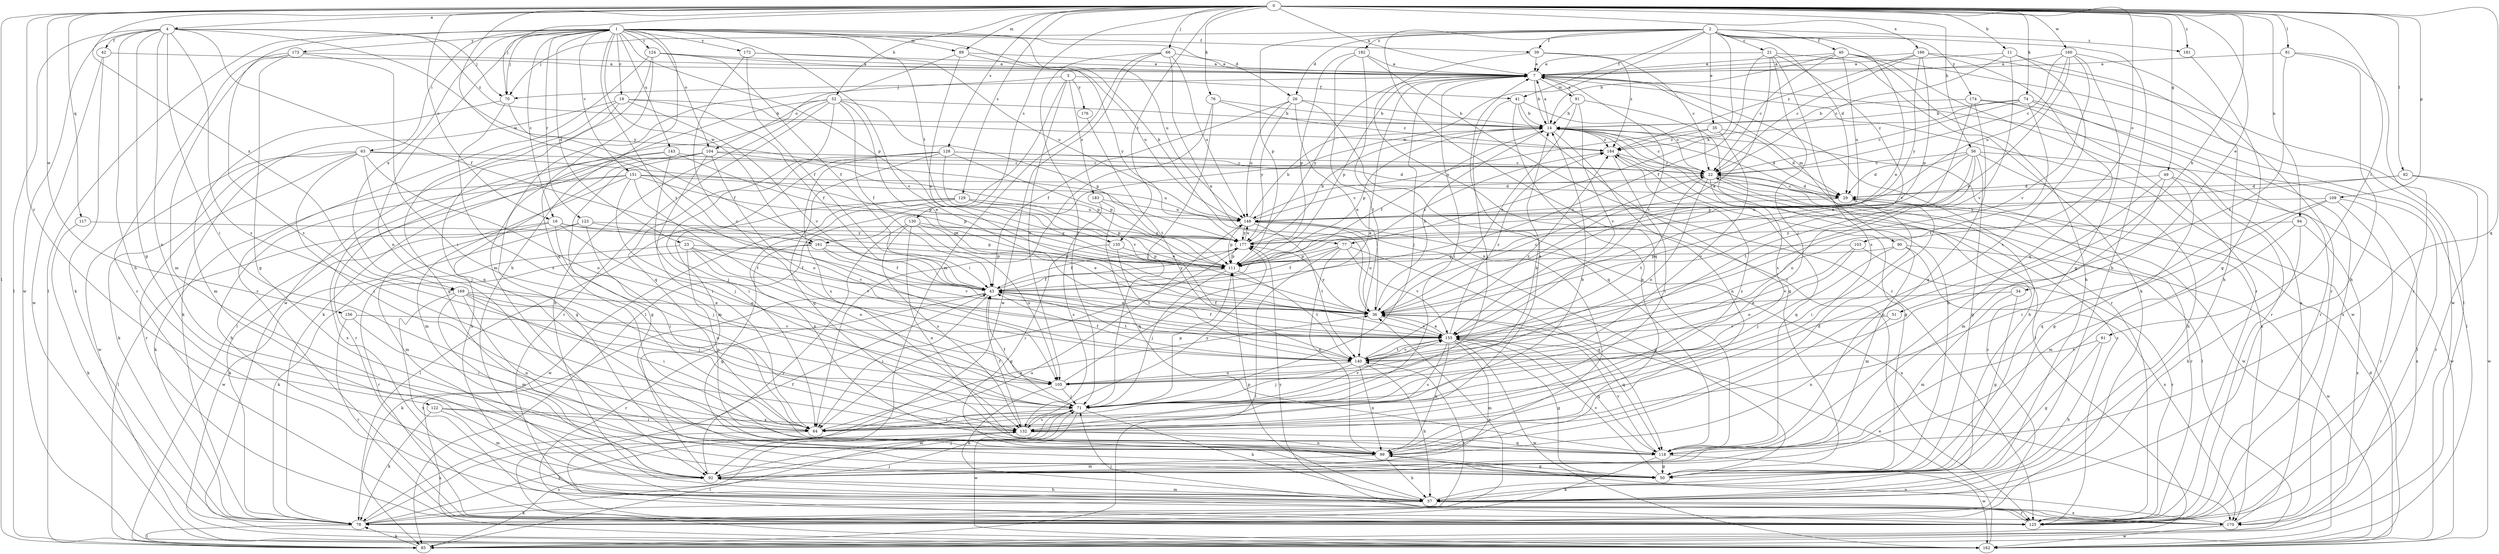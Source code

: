 strict digraph  {
0;
1;
2;
3;
4;
7;
11;
14;
16;
18;
21;
22;
23;
26;
29;
34;
35;
36;
39;
40;
41;
42;
43;
49;
50;
51;
52;
56;
57;
61;
63;
64;
66;
70;
71;
74;
76;
77;
78;
81;
82;
85;
89;
90;
91;
92;
94;
99;
103;
104;
105;
109;
111;
117;
118;
122;
123;
124;
125;
128;
129;
130;
132;
135;
140;
143;
148;
151;
155;
156;
160;
161;
162;
166;
169;
170;
172;
173;
174;
176;
177;
181;
182;
183;
184;
0 -> 4  [label=a];
0 -> 7  [label=a];
0 -> 11  [label=b];
0 -> 16  [label=c];
0 -> 34  [label=e];
0 -> 49  [label=g];
0 -> 51  [label=h];
0 -> 52  [label=h];
0 -> 56  [label=h];
0 -> 61  [label=i];
0 -> 66  [label=j];
0 -> 70  [label=j];
0 -> 74  [label=k];
0 -> 76  [label=k];
0 -> 81  [label=l];
0 -> 82  [label=l];
0 -> 85  [label=l];
0 -> 89  [label=m];
0 -> 94  [label=n];
0 -> 103  [label=o];
0 -> 109  [label=p];
0 -> 117  [label=q];
0 -> 118  [label=q];
0 -> 122  [label=r];
0 -> 128  [label=s];
0 -> 129  [label=s];
0 -> 130  [label=s];
0 -> 135  [label=t];
0 -> 156  [label=w];
0 -> 160  [label=w];
0 -> 161  [label=w];
0 -> 166  [label=x];
0 -> 169  [label=x];
0 -> 181  [label=z];
1 -> 16  [label=c];
1 -> 18  [label=c];
1 -> 23  [label=d];
1 -> 26  [label=d];
1 -> 39  [label=f];
1 -> 57  [label=h];
1 -> 63  [label=i];
1 -> 70  [label=j];
1 -> 77  [label=k];
1 -> 85  [label=l];
1 -> 89  [label=m];
1 -> 99  [label=n];
1 -> 104  [label=o];
1 -> 111  [label=p];
1 -> 123  [label=r];
1 -> 124  [label=r];
1 -> 132  [label=s];
1 -> 135  [label=t];
1 -> 140  [label=t];
1 -> 143  [label=u];
1 -> 148  [label=u];
1 -> 151  [label=v];
1 -> 155  [label=v];
1 -> 161  [label=w];
1 -> 169  [label=x];
1 -> 172  [label=y];
1 -> 173  [label=y];
2 -> 21  [label=c];
2 -> 26  [label=d];
2 -> 29  [label=d];
2 -> 35  [label=e];
2 -> 36  [label=e];
2 -> 39  [label=f];
2 -> 40  [label=f];
2 -> 41  [label=f];
2 -> 57  [label=h];
2 -> 70  [label=j];
2 -> 77  [label=k];
2 -> 111  [label=p];
2 -> 125  [label=r];
2 -> 161  [label=w];
2 -> 174  [label=y];
2 -> 181  [label=z];
2 -> 182  [label=z];
3 -> 41  [label=f];
3 -> 85  [label=l];
3 -> 104  [label=o];
3 -> 105  [label=o];
3 -> 176  [label=y];
3 -> 183  [label=z];
4 -> 42  [label=f];
4 -> 43  [label=f];
4 -> 50  [label=g];
4 -> 57  [label=h];
4 -> 64  [label=i];
4 -> 70  [label=j];
4 -> 85  [label=l];
4 -> 99  [label=n];
4 -> 132  [label=s];
4 -> 162  [label=w];
4 -> 177  [label=y];
4 -> 184  [label=z];
7 -> 14  [label=b];
7 -> 64  [label=i];
7 -> 70  [label=j];
7 -> 71  [label=j];
7 -> 90  [label=m];
7 -> 91  [label=m];
7 -> 111  [label=p];
7 -> 125  [label=r];
7 -> 155  [label=v];
7 -> 162  [label=w];
7 -> 177  [label=y];
11 -> 7  [label=a];
11 -> 22  [label=c];
11 -> 57  [label=h];
11 -> 132  [label=s];
11 -> 155  [label=v];
14 -> 7  [label=a];
14 -> 22  [label=c];
14 -> 29  [label=d];
14 -> 43  [label=f];
14 -> 85  [label=l];
14 -> 99  [label=n];
14 -> 111  [label=p];
14 -> 170  [label=x];
14 -> 184  [label=z];
16 -> 71  [label=j];
16 -> 78  [label=k];
16 -> 92  [label=m];
16 -> 105  [label=o];
16 -> 111  [label=p];
16 -> 177  [label=y];
18 -> 14  [label=b];
18 -> 43  [label=f];
18 -> 50  [label=g];
18 -> 78  [label=k];
18 -> 99  [label=n];
18 -> 155  [label=v];
21 -> 7  [label=a];
21 -> 36  [label=e];
21 -> 43  [label=f];
21 -> 71  [label=j];
21 -> 78  [label=k];
21 -> 132  [label=s];
21 -> 155  [label=v];
22 -> 29  [label=d];
22 -> 85  [label=l];
22 -> 105  [label=o];
22 -> 118  [label=q];
22 -> 140  [label=t];
22 -> 162  [label=w];
23 -> 43  [label=f];
23 -> 78  [label=k];
23 -> 99  [label=n];
23 -> 105  [label=o];
23 -> 111  [label=p];
23 -> 155  [label=v];
26 -> 14  [label=b];
26 -> 36  [label=e];
26 -> 43  [label=f];
26 -> 118  [label=q];
26 -> 148  [label=u];
26 -> 177  [label=y];
29 -> 22  [label=c];
29 -> 64  [label=i];
29 -> 125  [label=r];
29 -> 148  [label=u];
34 -> 36  [label=e];
34 -> 50  [label=g];
34 -> 92  [label=m];
35 -> 29  [label=d];
35 -> 105  [label=o];
35 -> 148  [label=u];
35 -> 184  [label=z];
36 -> 14  [label=b];
36 -> 22  [label=c];
36 -> 43  [label=f];
36 -> 118  [label=q];
36 -> 148  [label=u];
36 -> 155  [label=v];
36 -> 177  [label=y];
39 -> 7  [label=a];
39 -> 22  [label=c];
39 -> 118  [label=q];
39 -> 184  [label=z];
40 -> 7  [label=a];
40 -> 14  [label=b];
40 -> 22  [label=c];
40 -> 57  [label=h];
40 -> 125  [label=r];
40 -> 148  [label=u];
40 -> 162  [label=w];
41 -> 14  [label=b];
41 -> 22  [label=c];
41 -> 50  [label=g];
41 -> 71  [label=j];
41 -> 99  [label=n];
42 -> 7  [label=a];
42 -> 78  [label=k];
42 -> 162  [label=w];
43 -> 36  [label=e];
43 -> 64  [label=i];
43 -> 78  [label=k];
43 -> 125  [label=r];
43 -> 140  [label=t];
43 -> 177  [label=y];
49 -> 29  [label=d];
49 -> 50  [label=g];
49 -> 92  [label=m];
49 -> 99  [label=n];
49 -> 162  [label=w];
50 -> 14  [label=b];
50 -> 155  [label=v];
51 -> 99  [label=n];
51 -> 155  [label=v];
52 -> 14  [label=b];
52 -> 36  [label=e];
52 -> 43  [label=f];
52 -> 57  [label=h];
52 -> 78  [label=k];
52 -> 85  [label=l];
52 -> 111  [label=p];
52 -> 118  [label=q];
52 -> 125  [label=r];
56 -> 22  [label=c];
56 -> 29  [label=d];
56 -> 50  [label=g];
56 -> 57  [label=h];
56 -> 85  [label=l];
56 -> 105  [label=o];
56 -> 111  [label=p];
56 -> 140  [label=t];
57 -> 14  [label=b];
57 -> 78  [label=k];
57 -> 92  [label=m];
57 -> 111  [label=p];
57 -> 125  [label=r];
57 -> 170  [label=x];
61 -> 50  [label=g];
61 -> 57  [label=h];
61 -> 140  [label=t];
63 -> 22  [label=c];
63 -> 64  [label=i];
63 -> 71  [label=j];
63 -> 78  [label=k];
63 -> 105  [label=o];
63 -> 111  [label=p];
63 -> 125  [label=r];
63 -> 162  [label=w];
64 -> 14  [label=b];
64 -> 36  [label=e];
64 -> 78  [label=k];
66 -> 7  [label=a];
66 -> 36  [label=e];
66 -> 71  [label=j];
66 -> 92  [label=m];
66 -> 148  [label=u];
66 -> 162  [label=w];
70 -> 43  [label=f];
70 -> 92  [label=m];
70 -> 132  [label=s];
71 -> 14  [label=b];
71 -> 43  [label=f];
71 -> 57  [label=h];
71 -> 64  [label=i];
71 -> 92  [label=m];
71 -> 111  [label=p];
71 -> 132  [label=s];
71 -> 155  [label=v];
71 -> 162  [label=w];
74 -> 14  [label=b];
74 -> 22  [label=c];
74 -> 85  [label=l];
74 -> 125  [label=r];
74 -> 140  [label=t];
74 -> 184  [label=z];
76 -> 14  [label=b];
76 -> 64  [label=i];
76 -> 71  [label=j];
76 -> 184  [label=z];
77 -> 43  [label=f];
77 -> 85  [label=l];
77 -> 99  [label=n];
77 -> 111  [label=p];
77 -> 118  [label=q];
77 -> 155  [label=v];
78 -> 22  [label=c];
78 -> 36  [label=e];
78 -> 71  [label=j];
78 -> 85  [label=l];
78 -> 132  [label=s];
78 -> 140  [label=t];
78 -> 148  [label=u];
81 -> 7  [label=a];
81 -> 57  [label=h];
81 -> 125  [label=r];
81 -> 140  [label=t];
82 -> 29  [label=d];
82 -> 125  [label=r];
82 -> 162  [label=w];
82 -> 177  [label=y];
85 -> 78  [label=k];
85 -> 132  [label=s];
89 -> 7  [label=a];
89 -> 36  [label=e];
89 -> 92  [label=m];
89 -> 177  [label=y];
90 -> 71  [label=j];
90 -> 92  [label=m];
90 -> 111  [label=p];
90 -> 162  [label=w];
90 -> 170  [label=x];
91 -> 7  [label=a];
91 -> 14  [label=b];
91 -> 36  [label=e];
91 -> 132  [label=s];
91 -> 155  [label=v];
92 -> 43  [label=f];
92 -> 57  [label=h];
92 -> 71  [label=j];
94 -> 57  [label=h];
94 -> 92  [label=m];
94 -> 170  [label=x];
94 -> 177  [label=y];
99 -> 29  [label=d];
99 -> 50  [label=g];
99 -> 57  [label=h];
99 -> 92  [label=m];
103 -> 105  [label=o];
103 -> 111  [label=p];
103 -> 125  [label=r];
103 -> 155  [label=v];
104 -> 22  [label=c];
104 -> 50  [label=g];
104 -> 57  [label=h];
104 -> 64  [label=i];
104 -> 105  [label=o];
104 -> 111  [label=p];
104 -> 125  [label=r];
105 -> 7  [label=a];
105 -> 57  [label=h];
105 -> 71  [label=j];
109 -> 64  [label=i];
109 -> 118  [label=q];
109 -> 125  [label=r];
109 -> 148  [label=u];
109 -> 170  [label=x];
111 -> 43  [label=f];
111 -> 71  [label=j];
111 -> 140  [label=t];
111 -> 184  [label=z];
117 -> 78  [label=k];
117 -> 177  [label=y];
118 -> 50  [label=g];
118 -> 78  [label=k];
118 -> 155  [label=v];
118 -> 162  [label=w];
122 -> 64  [label=i];
122 -> 78  [label=k];
122 -> 92  [label=m];
122 -> 132  [label=s];
123 -> 64  [label=i];
123 -> 85  [label=l];
123 -> 155  [label=v];
123 -> 162  [label=w];
123 -> 177  [label=y];
124 -> 7  [label=a];
124 -> 43  [label=f];
124 -> 118  [label=q];
124 -> 125  [label=r];
124 -> 148  [label=u];
124 -> 162  [label=w];
125 -> 177  [label=y];
125 -> 184  [label=z];
128 -> 22  [label=c];
128 -> 29  [label=d];
128 -> 64  [label=i];
128 -> 92  [label=m];
128 -> 111  [label=p];
128 -> 118  [label=q];
128 -> 132  [label=s];
128 -> 155  [label=v];
129 -> 36  [label=e];
129 -> 85  [label=l];
129 -> 99  [label=n];
129 -> 111  [label=p];
129 -> 148  [label=u];
129 -> 162  [label=w];
130 -> 36  [label=e];
130 -> 99  [label=n];
130 -> 105  [label=o];
130 -> 125  [label=r];
130 -> 132  [label=s];
130 -> 177  [label=y];
132 -> 7  [label=a];
132 -> 43  [label=f];
132 -> 85  [label=l];
132 -> 99  [label=n];
132 -> 118  [label=q];
132 -> 177  [label=y];
132 -> 184  [label=z];
135 -> 50  [label=g];
135 -> 111  [label=p];
135 -> 140  [label=t];
140 -> 43  [label=f];
140 -> 57  [label=h];
140 -> 71  [label=j];
140 -> 99  [label=n];
140 -> 105  [label=o];
140 -> 155  [label=v];
140 -> 184  [label=z];
143 -> 22  [label=c];
143 -> 36  [label=e];
143 -> 50  [label=g];
143 -> 71  [label=j];
143 -> 170  [label=x];
148 -> 14  [label=b];
148 -> 22  [label=c];
148 -> 50  [label=g];
148 -> 111  [label=p];
148 -> 140  [label=t];
148 -> 170  [label=x];
148 -> 177  [label=y];
151 -> 29  [label=d];
151 -> 57  [label=h];
151 -> 71  [label=j];
151 -> 78  [label=k];
151 -> 92  [label=m];
151 -> 111  [label=p];
151 -> 140  [label=t];
151 -> 148  [label=u];
155 -> 36  [label=e];
155 -> 43  [label=f];
155 -> 50  [label=g];
155 -> 92  [label=m];
155 -> 99  [label=n];
155 -> 118  [label=q];
155 -> 132  [label=s];
155 -> 140  [label=t];
155 -> 162  [label=w];
155 -> 184  [label=z];
156 -> 64  [label=i];
156 -> 125  [label=r];
156 -> 155  [label=v];
160 -> 7  [label=a];
160 -> 22  [label=c];
160 -> 36  [label=e];
160 -> 50  [label=g];
160 -> 125  [label=r];
160 -> 148  [label=u];
160 -> 155  [label=v];
161 -> 43  [label=f];
161 -> 50  [label=g];
161 -> 111  [label=p];
161 -> 125  [label=r];
161 -> 155  [label=v];
162 -> 29  [label=d];
162 -> 36  [label=e];
166 -> 7  [label=a];
166 -> 22  [label=c];
166 -> 85  [label=l];
166 -> 111  [label=p];
166 -> 118  [label=q];
166 -> 177  [label=y];
166 -> 184  [label=z];
169 -> 36  [label=e];
169 -> 64  [label=i];
169 -> 71  [label=j];
169 -> 92  [label=m];
169 -> 99  [label=n];
169 -> 105  [label=o];
169 -> 170  [label=x];
170 -> 7  [label=a];
170 -> 71  [label=j];
170 -> 99  [label=n];
170 -> 162  [label=w];
172 -> 7  [label=a];
172 -> 43  [label=f];
172 -> 105  [label=o];
172 -> 148  [label=u];
173 -> 7  [label=a];
173 -> 50  [label=g];
173 -> 64  [label=i];
173 -> 92  [label=m];
173 -> 125  [label=r];
174 -> 14  [label=b];
174 -> 36  [label=e];
174 -> 118  [label=q];
174 -> 125  [label=r];
174 -> 170  [label=x];
176 -> 140  [label=t];
177 -> 14  [label=b];
177 -> 43  [label=f];
177 -> 64  [label=i];
177 -> 111  [label=p];
177 -> 148  [label=u];
181 -> 50  [label=g];
182 -> 7  [label=a];
182 -> 99  [label=n];
182 -> 111  [label=p];
182 -> 125  [label=r];
182 -> 140  [label=t];
183 -> 118  [label=q];
183 -> 132  [label=s];
183 -> 148  [label=u];
184 -> 22  [label=c];
184 -> 50  [label=g];
184 -> 64  [label=i];
}
